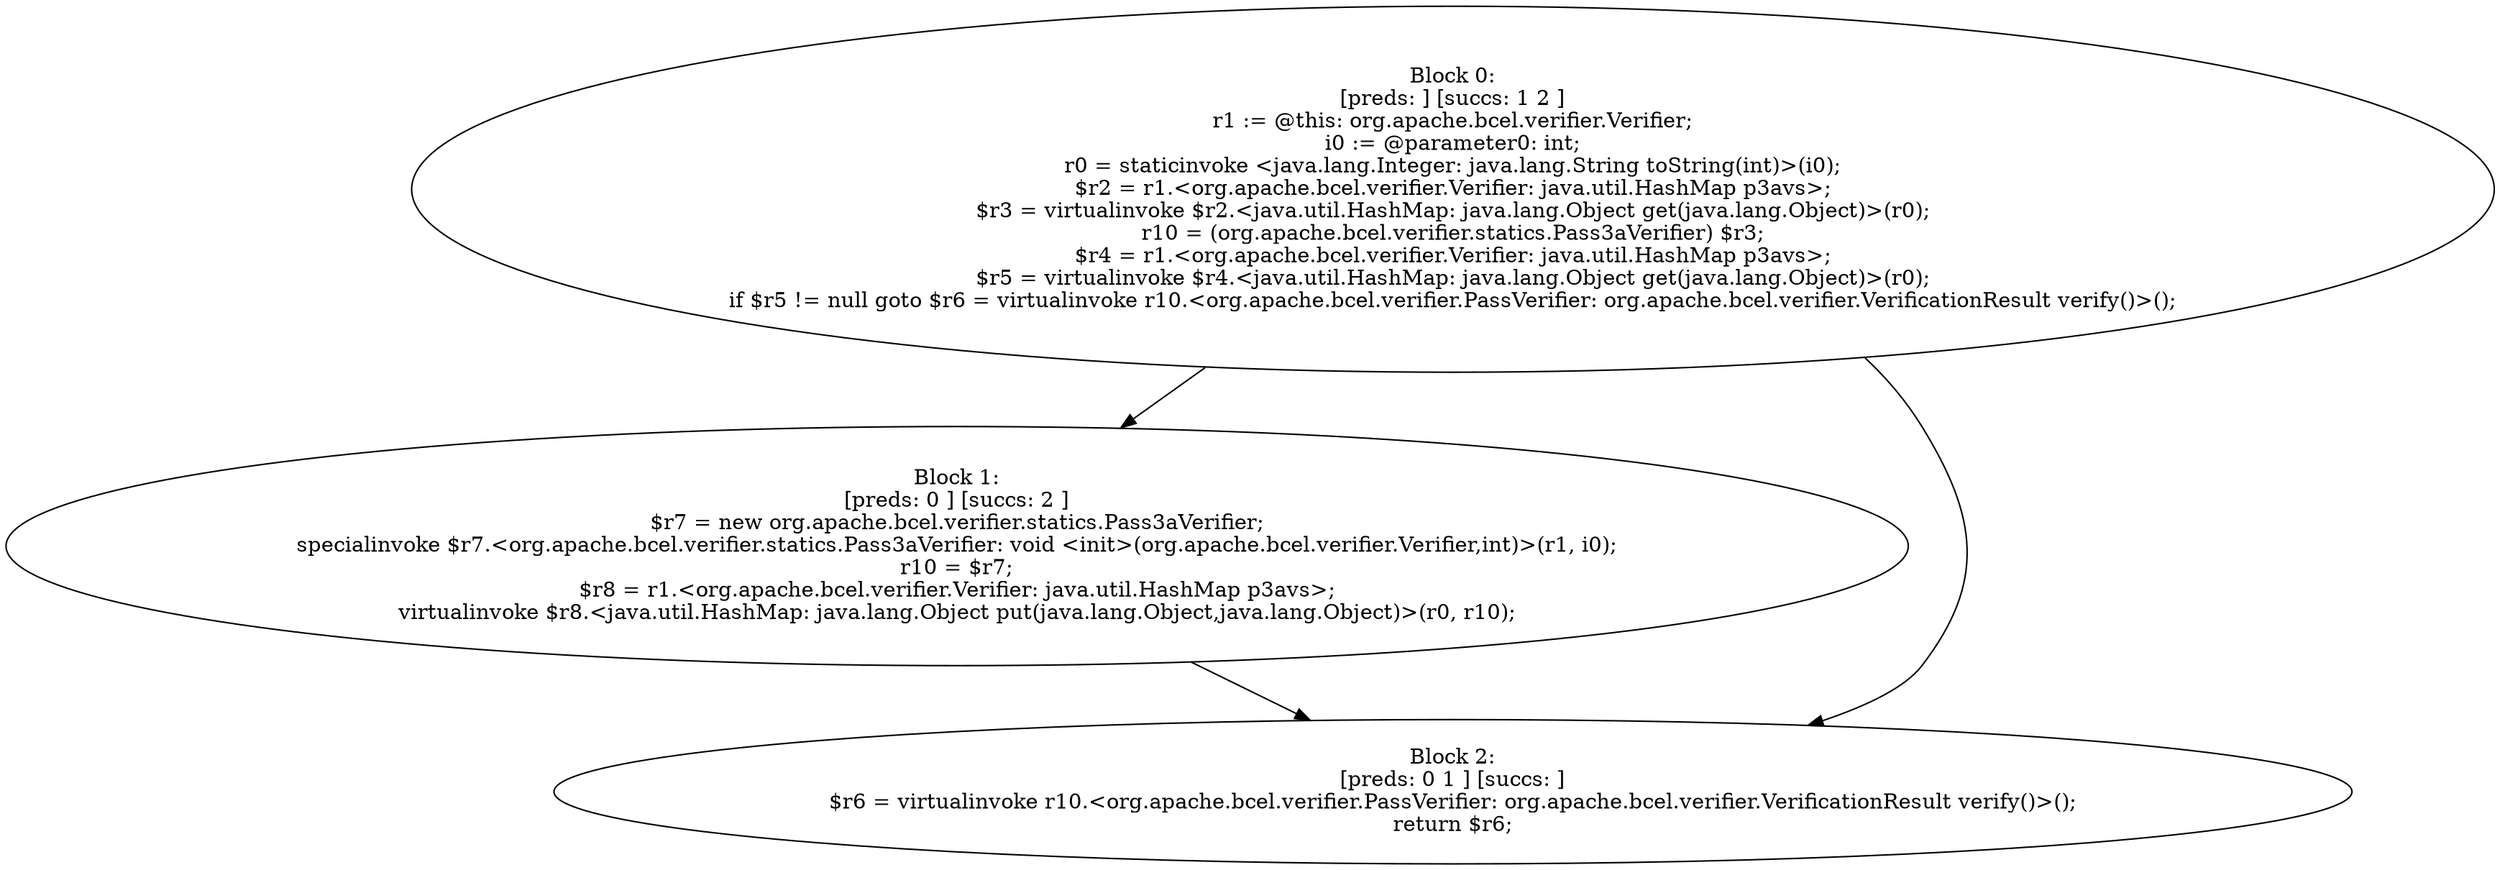 digraph "unitGraph" {
    "Block 0:
[preds: ] [succs: 1 2 ]
r1 := @this: org.apache.bcel.verifier.Verifier;
i0 := @parameter0: int;
r0 = staticinvoke <java.lang.Integer: java.lang.String toString(int)>(i0);
$r2 = r1.<org.apache.bcel.verifier.Verifier: java.util.HashMap p3avs>;
$r3 = virtualinvoke $r2.<java.util.HashMap: java.lang.Object get(java.lang.Object)>(r0);
r10 = (org.apache.bcel.verifier.statics.Pass3aVerifier) $r3;
$r4 = r1.<org.apache.bcel.verifier.Verifier: java.util.HashMap p3avs>;
$r5 = virtualinvoke $r4.<java.util.HashMap: java.lang.Object get(java.lang.Object)>(r0);
if $r5 != null goto $r6 = virtualinvoke r10.<org.apache.bcel.verifier.PassVerifier: org.apache.bcel.verifier.VerificationResult verify()>();
"
    "Block 1:
[preds: 0 ] [succs: 2 ]
$r7 = new org.apache.bcel.verifier.statics.Pass3aVerifier;
specialinvoke $r7.<org.apache.bcel.verifier.statics.Pass3aVerifier: void <init>(org.apache.bcel.verifier.Verifier,int)>(r1, i0);
r10 = $r7;
$r8 = r1.<org.apache.bcel.verifier.Verifier: java.util.HashMap p3avs>;
virtualinvoke $r8.<java.util.HashMap: java.lang.Object put(java.lang.Object,java.lang.Object)>(r0, r10);
"
    "Block 2:
[preds: 0 1 ] [succs: ]
$r6 = virtualinvoke r10.<org.apache.bcel.verifier.PassVerifier: org.apache.bcel.verifier.VerificationResult verify()>();
return $r6;
"
    "Block 0:
[preds: ] [succs: 1 2 ]
r1 := @this: org.apache.bcel.verifier.Verifier;
i0 := @parameter0: int;
r0 = staticinvoke <java.lang.Integer: java.lang.String toString(int)>(i0);
$r2 = r1.<org.apache.bcel.verifier.Verifier: java.util.HashMap p3avs>;
$r3 = virtualinvoke $r2.<java.util.HashMap: java.lang.Object get(java.lang.Object)>(r0);
r10 = (org.apache.bcel.verifier.statics.Pass3aVerifier) $r3;
$r4 = r1.<org.apache.bcel.verifier.Verifier: java.util.HashMap p3avs>;
$r5 = virtualinvoke $r4.<java.util.HashMap: java.lang.Object get(java.lang.Object)>(r0);
if $r5 != null goto $r6 = virtualinvoke r10.<org.apache.bcel.verifier.PassVerifier: org.apache.bcel.verifier.VerificationResult verify()>();
"->"Block 1:
[preds: 0 ] [succs: 2 ]
$r7 = new org.apache.bcel.verifier.statics.Pass3aVerifier;
specialinvoke $r7.<org.apache.bcel.verifier.statics.Pass3aVerifier: void <init>(org.apache.bcel.verifier.Verifier,int)>(r1, i0);
r10 = $r7;
$r8 = r1.<org.apache.bcel.verifier.Verifier: java.util.HashMap p3avs>;
virtualinvoke $r8.<java.util.HashMap: java.lang.Object put(java.lang.Object,java.lang.Object)>(r0, r10);
";
    "Block 0:
[preds: ] [succs: 1 2 ]
r1 := @this: org.apache.bcel.verifier.Verifier;
i0 := @parameter0: int;
r0 = staticinvoke <java.lang.Integer: java.lang.String toString(int)>(i0);
$r2 = r1.<org.apache.bcel.verifier.Verifier: java.util.HashMap p3avs>;
$r3 = virtualinvoke $r2.<java.util.HashMap: java.lang.Object get(java.lang.Object)>(r0);
r10 = (org.apache.bcel.verifier.statics.Pass3aVerifier) $r3;
$r4 = r1.<org.apache.bcel.verifier.Verifier: java.util.HashMap p3avs>;
$r5 = virtualinvoke $r4.<java.util.HashMap: java.lang.Object get(java.lang.Object)>(r0);
if $r5 != null goto $r6 = virtualinvoke r10.<org.apache.bcel.verifier.PassVerifier: org.apache.bcel.verifier.VerificationResult verify()>();
"->"Block 2:
[preds: 0 1 ] [succs: ]
$r6 = virtualinvoke r10.<org.apache.bcel.verifier.PassVerifier: org.apache.bcel.verifier.VerificationResult verify()>();
return $r6;
";
    "Block 1:
[preds: 0 ] [succs: 2 ]
$r7 = new org.apache.bcel.verifier.statics.Pass3aVerifier;
specialinvoke $r7.<org.apache.bcel.verifier.statics.Pass3aVerifier: void <init>(org.apache.bcel.verifier.Verifier,int)>(r1, i0);
r10 = $r7;
$r8 = r1.<org.apache.bcel.verifier.Verifier: java.util.HashMap p3avs>;
virtualinvoke $r8.<java.util.HashMap: java.lang.Object put(java.lang.Object,java.lang.Object)>(r0, r10);
"->"Block 2:
[preds: 0 1 ] [succs: ]
$r6 = virtualinvoke r10.<org.apache.bcel.verifier.PassVerifier: org.apache.bcel.verifier.VerificationResult verify()>();
return $r6;
";
}
